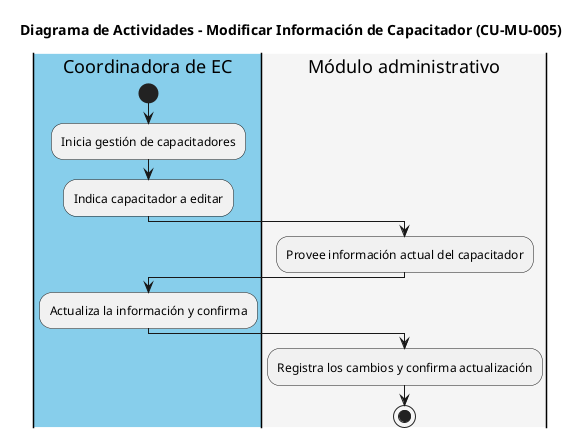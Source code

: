 @startuml CU-MU-005_Modificar_Capacitador
title Diagrama de Actividades - Modificar Información de Capacitador (CU-MU-005)

|#skyblue|Coordinadora de EC|
start
:Inicia gestión de capacitadores;
:Indica capacitador a editar;

|#whitesmoke|Módulo administrativo|
:Provee información actual del capacitador;

|#skyblue|Coordinadora de EC|
:Actualiza la información y confirma;

|#whitesmoke|Módulo administrativo|
:Registra los cambios y confirma actualización;
stop
@enduml